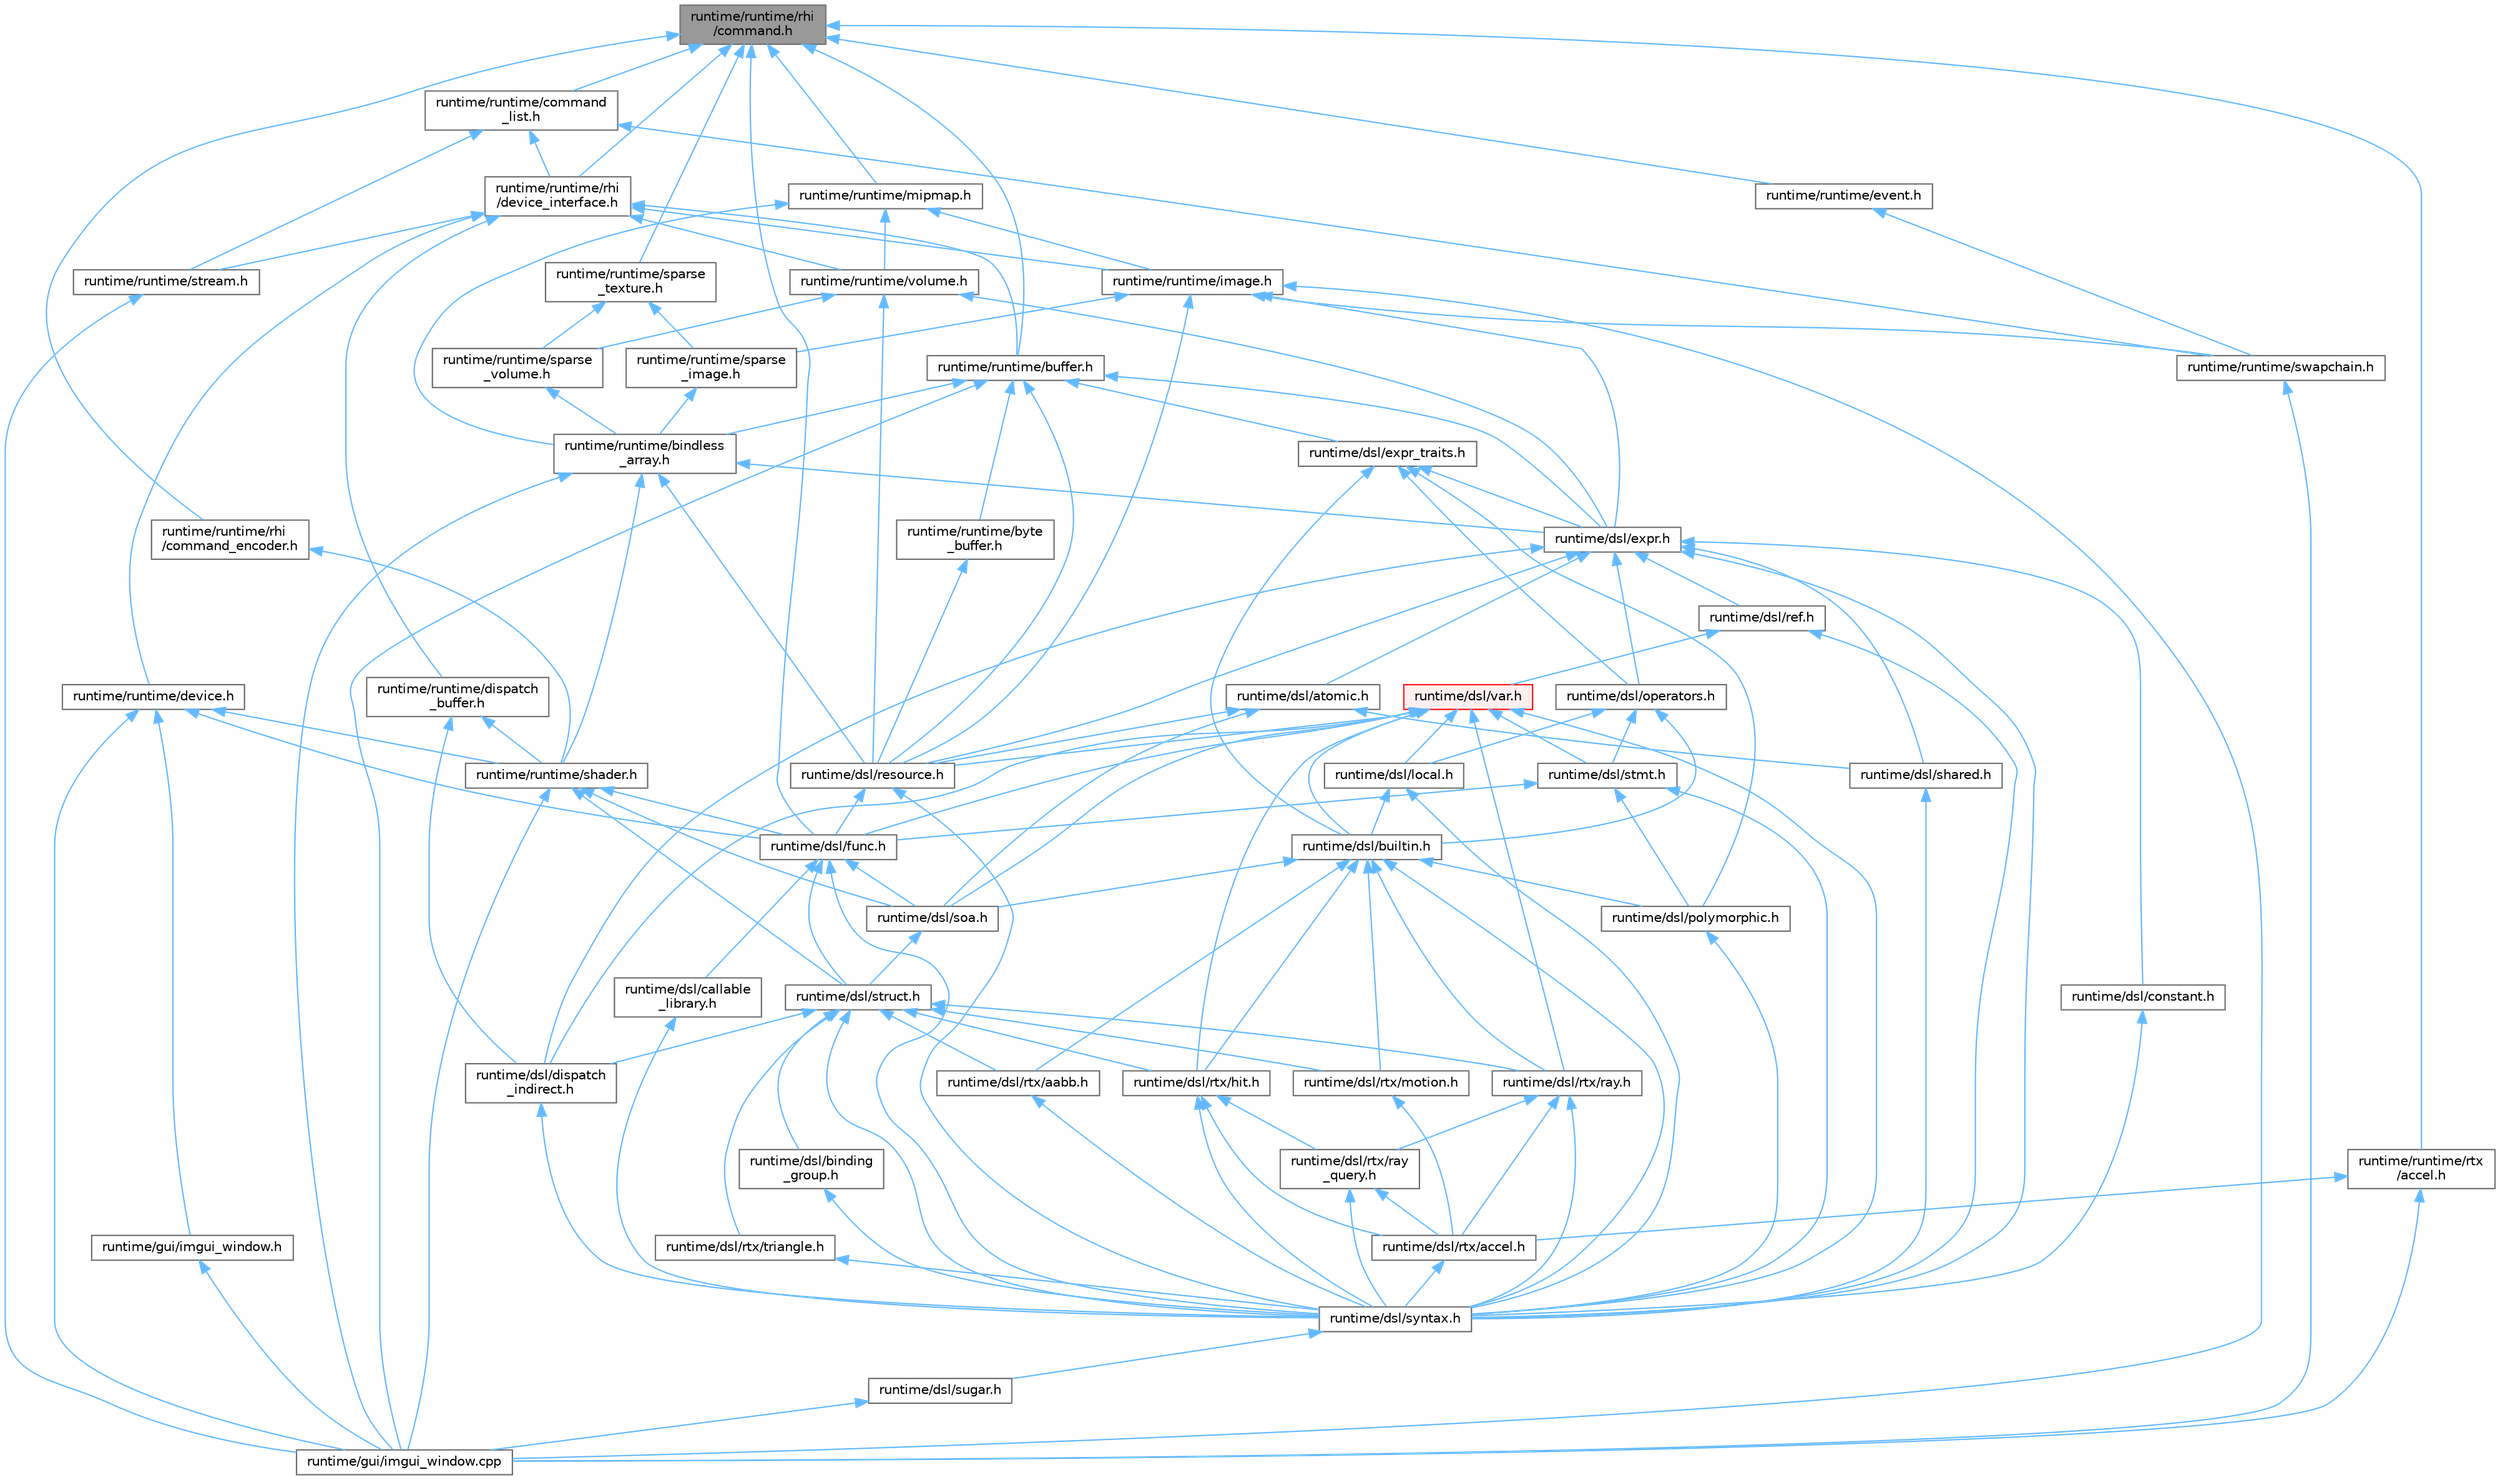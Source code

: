 digraph "runtime/runtime/rhi/command.h"
{
 // LATEX_PDF_SIZE
  bgcolor="transparent";
  edge [fontname=Helvetica,fontsize=10,labelfontname=Helvetica,labelfontsize=10];
  node [fontname=Helvetica,fontsize=10,shape=box,height=0.2,width=0.4];
  Node1 [id="Node000001",label="runtime/runtime/rhi\l/command.h",height=0.2,width=0.4,color="gray40", fillcolor="grey60", style="filled", fontcolor="black",tooltip=" "];
  Node1 -> Node2 [id="edge1_Node000001_Node000002",dir="back",color="steelblue1",style="solid",tooltip=" "];
  Node2 [id="Node000002",label="runtime/dsl/func.h",height=0.2,width=0.4,color="grey40", fillcolor="white", style="filled",URL="$func_8h.html",tooltip=" "];
  Node2 -> Node3 [id="edge2_Node000002_Node000003",dir="back",color="steelblue1",style="solid",tooltip=" "];
  Node3 [id="Node000003",label="runtime/dsl/callable\l_library.h",height=0.2,width=0.4,color="grey40", fillcolor="white", style="filled",URL="$dsl_2callable__library_8h.html",tooltip=" "];
  Node3 -> Node4 [id="edge3_Node000003_Node000004",dir="back",color="steelblue1",style="solid",tooltip=" "];
  Node4 [id="Node000004",label="runtime/dsl/syntax.h",height=0.2,width=0.4,color="grey40", fillcolor="white", style="filled",URL="$syntax_8h.html",tooltip=" "];
  Node4 -> Node5 [id="edge4_Node000004_Node000005",dir="back",color="steelblue1",style="solid",tooltip=" "];
  Node5 [id="Node000005",label="runtime/dsl/sugar.h",height=0.2,width=0.4,color="grey40", fillcolor="white", style="filled",URL="$sugar_8h.html",tooltip=" "];
  Node5 -> Node6 [id="edge5_Node000005_Node000006",dir="back",color="steelblue1",style="solid",tooltip=" "];
  Node6 [id="Node000006",label="runtime/gui/imgui_window.cpp",height=0.2,width=0.4,color="grey40", fillcolor="white", style="filled",URL="$imgui__window_8cpp.html",tooltip=" "];
  Node2 -> Node7 [id="edge6_Node000002_Node000007",dir="back",color="steelblue1",style="solid",tooltip=" "];
  Node7 [id="Node000007",label="runtime/dsl/soa.h",height=0.2,width=0.4,color="grey40", fillcolor="white", style="filled",URL="$soa_8h.html",tooltip=" "];
  Node7 -> Node8 [id="edge7_Node000007_Node000008",dir="back",color="steelblue1",style="solid",tooltip=" "];
  Node8 [id="Node000008",label="runtime/dsl/struct.h",height=0.2,width=0.4,color="grey40", fillcolor="white", style="filled",URL="$struct_8h.html",tooltip=" "];
  Node8 -> Node9 [id="edge8_Node000008_Node000009",dir="back",color="steelblue1",style="solid",tooltip=" "];
  Node9 [id="Node000009",label="runtime/dsl/binding\l_group.h",height=0.2,width=0.4,color="grey40", fillcolor="white", style="filled",URL="$binding__group_8h.html",tooltip=" "];
  Node9 -> Node4 [id="edge9_Node000009_Node000004",dir="back",color="steelblue1",style="solid",tooltip=" "];
  Node8 -> Node10 [id="edge10_Node000008_Node000010",dir="back",color="steelblue1",style="solid",tooltip=" "];
  Node10 [id="Node000010",label="runtime/dsl/dispatch\l_indirect.h",height=0.2,width=0.4,color="grey40", fillcolor="white", style="filled",URL="$dispatch__indirect_8h.html",tooltip=" "];
  Node10 -> Node4 [id="edge11_Node000010_Node000004",dir="back",color="steelblue1",style="solid",tooltip=" "];
  Node8 -> Node11 [id="edge12_Node000008_Node000011",dir="back",color="steelblue1",style="solid",tooltip=" "];
  Node11 [id="Node000011",label="runtime/dsl/rtx/aabb.h",height=0.2,width=0.4,color="grey40", fillcolor="white", style="filled",URL="$dsl_2rtx_2aabb_8h.html",tooltip=" "];
  Node11 -> Node4 [id="edge13_Node000011_Node000004",dir="back",color="steelblue1",style="solid",tooltip=" "];
  Node8 -> Node12 [id="edge14_Node000008_Node000012",dir="back",color="steelblue1",style="solid",tooltip=" "];
  Node12 [id="Node000012",label="runtime/dsl/rtx/hit.h",height=0.2,width=0.4,color="grey40", fillcolor="white", style="filled",URL="$dsl_2rtx_2hit_8h.html",tooltip=" "];
  Node12 -> Node13 [id="edge15_Node000012_Node000013",dir="back",color="steelblue1",style="solid",tooltip=" "];
  Node13 [id="Node000013",label="runtime/dsl/rtx/accel.h",height=0.2,width=0.4,color="grey40", fillcolor="white", style="filled",URL="$dsl_2rtx_2accel_8h.html",tooltip=" "];
  Node13 -> Node4 [id="edge16_Node000013_Node000004",dir="back",color="steelblue1",style="solid",tooltip=" "];
  Node12 -> Node14 [id="edge17_Node000012_Node000014",dir="back",color="steelblue1",style="solid",tooltip=" "];
  Node14 [id="Node000014",label="runtime/dsl/rtx/ray\l_query.h",height=0.2,width=0.4,color="grey40", fillcolor="white", style="filled",URL="$ray__query_8h.html",tooltip=" "];
  Node14 -> Node13 [id="edge18_Node000014_Node000013",dir="back",color="steelblue1",style="solid",tooltip=" "];
  Node14 -> Node4 [id="edge19_Node000014_Node000004",dir="back",color="steelblue1",style="solid",tooltip=" "];
  Node12 -> Node4 [id="edge20_Node000012_Node000004",dir="back",color="steelblue1",style="solid",tooltip=" "];
  Node8 -> Node15 [id="edge21_Node000008_Node000015",dir="back",color="steelblue1",style="solid",tooltip=" "];
  Node15 [id="Node000015",label="runtime/dsl/rtx/motion.h",height=0.2,width=0.4,color="grey40", fillcolor="white", style="filled",URL="$motion_8h.html",tooltip=" "];
  Node15 -> Node13 [id="edge22_Node000015_Node000013",dir="back",color="steelblue1",style="solid",tooltip=" "];
  Node8 -> Node16 [id="edge23_Node000008_Node000016",dir="back",color="steelblue1",style="solid",tooltip=" "];
  Node16 [id="Node000016",label="runtime/dsl/rtx/ray.h",height=0.2,width=0.4,color="grey40", fillcolor="white", style="filled",URL="$dsl_2rtx_2ray_8h.html",tooltip=" "];
  Node16 -> Node13 [id="edge24_Node000016_Node000013",dir="back",color="steelblue1",style="solid",tooltip=" "];
  Node16 -> Node14 [id="edge25_Node000016_Node000014",dir="back",color="steelblue1",style="solid",tooltip=" "];
  Node16 -> Node4 [id="edge26_Node000016_Node000004",dir="back",color="steelblue1",style="solid",tooltip=" "];
  Node8 -> Node17 [id="edge27_Node000008_Node000017",dir="back",color="steelblue1",style="solid",tooltip=" "];
  Node17 [id="Node000017",label="runtime/dsl/rtx/triangle.h",height=0.2,width=0.4,color="grey40", fillcolor="white", style="filled",URL="$dsl_2rtx_2triangle_8h.html",tooltip=" "];
  Node17 -> Node4 [id="edge28_Node000017_Node000004",dir="back",color="steelblue1",style="solid",tooltip=" "];
  Node8 -> Node4 [id="edge29_Node000008_Node000004",dir="back",color="steelblue1",style="solid",tooltip=" "];
  Node2 -> Node8 [id="edge30_Node000002_Node000008",dir="back",color="steelblue1",style="solid",tooltip=" "];
  Node2 -> Node4 [id="edge31_Node000002_Node000004",dir="back",color="steelblue1",style="solid",tooltip=" "];
  Node1 -> Node18 [id="edge32_Node000001_Node000018",dir="back",color="steelblue1",style="solid",tooltip=" "];
  Node18 [id="Node000018",label="runtime/runtime/buffer.h",height=0.2,width=0.4,color="grey40", fillcolor="white", style="filled",URL="$buffer_8h.html",tooltip=" "];
  Node18 -> Node19 [id="edge33_Node000018_Node000019",dir="back",color="steelblue1",style="solid",tooltip=" "];
  Node19 [id="Node000019",label="runtime/dsl/expr.h",height=0.2,width=0.4,color="grey40", fillcolor="white", style="filled",URL="$expr_8h.html",tooltip=" "];
  Node19 -> Node20 [id="edge34_Node000019_Node000020",dir="back",color="steelblue1",style="solid",tooltip=" "];
  Node20 [id="Node000020",label="runtime/dsl/atomic.h",height=0.2,width=0.4,color="grey40", fillcolor="white", style="filled",URL="$dsl_2atomic_8h.html",tooltip=" "];
  Node20 -> Node21 [id="edge35_Node000020_Node000021",dir="back",color="steelblue1",style="solid",tooltip=" "];
  Node21 [id="Node000021",label="runtime/dsl/resource.h",height=0.2,width=0.4,color="grey40", fillcolor="white", style="filled",URL="$dsl_2resource_8h.html",tooltip=" "];
  Node21 -> Node2 [id="edge36_Node000021_Node000002",dir="back",color="steelblue1",style="solid",tooltip=" "];
  Node21 -> Node4 [id="edge37_Node000021_Node000004",dir="back",color="steelblue1",style="solid",tooltip=" "];
  Node20 -> Node22 [id="edge38_Node000020_Node000022",dir="back",color="steelblue1",style="solid",tooltip=" "];
  Node22 [id="Node000022",label="runtime/dsl/shared.h",height=0.2,width=0.4,color="grey40", fillcolor="white", style="filled",URL="$shared_8h.html",tooltip=" "];
  Node22 -> Node4 [id="edge39_Node000022_Node000004",dir="back",color="steelblue1",style="solid",tooltip=" "];
  Node20 -> Node7 [id="edge40_Node000020_Node000007",dir="back",color="steelblue1",style="solid",tooltip=" "];
  Node19 -> Node23 [id="edge41_Node000019_Node000023",dir="back",color="steelblue1",style="solid",tooltip=" "];
  Node23 [id="Node000023",label="runtime/dsl/constant.h",height=0.2,width=0.4,color="grey40", fillcolor="white", style="filled",URL="$constant_8h.html",tooltip=" "];
  Node23 -> Node4 [id="edge42_Node000023_Node000004",dir="back",color="steelblue1",style="solid",tooltip=" "];
  Node19 -> Node10 [id="edge43_Node000019_Node000010",dir="back",color="steelblue1",style="solid",tooltip=" "];
  Node19 -> Node24 [id="edge44_Node000019_Node000024",dir="back",color="steelblue1",style="solid",tooltip=" "];
  Node24 [id="Node000024",label="runtime/dsl/operators.h",height=0.2,width=0.4,color="grey40", fillcolor="white", style="filled",URL="$operators_8h.html",tooltip=" "];
  Node24 -> Node25 [id="edge45_Node000024_Node000025",dir="back",color="steelblue1",style="solid",tooltip=" "];
  Node25 [id="Node000025",label="runtime/dsl/builtin.h",height=0.2,width=0.4,color="grey40", fillcolor="white", style="filled",URL="$builtin_8h.html",tooltip=" "];
  Node25 -> Node26 [id="edge46_Node000025_Node000026",dir="back",color="steelblue1",style="solid",tooltip=" "];
  Node26 [id="Node000026",label="runtime/dsl/polymorphic.h",height=0.2,width=0.4,color="grey40", fillcolor="white", style="filled",URL="$polymorphic_8h.html",tooltip=" "];
  Node26 -> Node4 [id="edge47_Node000026_Node000004",dir="back",color="steelblue1",style="solid",tooltip=" "];
  Node25 -> Node11 [id="edge48_Node000025_Node000011",dir="back",color="steelblue1",style="solid",tooltip=" "];
  Node25 -> Node12 [id="edge49_Node000025_Node000012",dir="back",color="steelblue1",style="solid",tooltip=" "];
  Node25 -> Node15 [id="edge50_Node000025_Node000015",dir="back",color="steelblue1",style="solid",tooltip=" "];
  Node25 -> Node16 [id="edge51_Node000025_Node000016",dir="back",color="steelblue1",style="solid",tooltip=" "];
  Node25 -> Node7 [id="edge52_Node000025_Node000007",dir="back",color="steelblue1",style="solid",tooltip=" "];
  Node25 -> Node4 [id="edge53_Node000025_Node000004",dir="back",color="steelblue1",style="solid",tooltip=" "];
  Node24 -> Node27 [id="edge54_Node000024_Node000027",dir="back",color="steelblue1",style="solid",tooltip=" "];
  Node27 [id="Node000027",label="runtime/dsl/local.h",height=0.2,width=0.4,color="grey40", fillcolor="white", style="filled",URL="$local_8h.html",tooltip=" "];
  Node27 -> Node25 [id="edge55_Node000027_Node000025",dir="back",color="steelblue1",style="solid",tooltip=" "];
  Node27 -> Node4 [id="edge56_Node000027_Node000004",dir="back",color="steelblue1",style="solid",tooltip=" "];
  Node24 -> Node28 [id="edge57_Node000024_Node000028",dir="back",color="steelblue1",style="solid",tooltip=" "];
  Node28 [id="Node000028",label="runtime/dsl/stmt.h",height=0.2,width=0.4,color="grey40", fillcolor="white", style="filled",URL="$stmt_8h.html",tooltip=" "];
  Node28 -> Node2 [id="edge58_Node000028_Node000002",dir="back",color="steelblue1",style="solid",tooltip=" "];
  Node28 -> Node26 [id="edge59_Node000028_Node000026",dir="back",color="steelblue1",style="solid",tooltip=" "];
  Node28 -> Node4 [id="edge60_Node000028_Node000004",dir="back",color="steelblue1",style="solid",tooltip=" "];
  Node19 -> Node29 [id="edge61_Node000019_Node000029",dir="back",color="steelblue1",style="solid",tooltip=" "];
  Node29 [id="Node000029",label="runtime/dsl/ref.h",height=0.2,width=0.4,color="grey40", fillcolor="white", style="filled",URL="$ref_8h.html",tooltip=" "];
  Node29 -> Node4 [id="edge62_Node000029_Node000004",dir="back",color="steelblue1",style="solid",tooltip=" "];
  Node29 -> Node30 [id="edge63_Node000029_Node000030",dir="back",color="steelblue1",style="solid",tooltip=" "];
  Node30 [id="Node000030",label="runtime/dsl/var.h",height=0.2,width=0.4,color="red", fillcolor="#FFF0F0", style="filled",URL="$var_8h.html",tooltip=" "];
  Node30 -> Node25 [id="edge64_Node000030_Node000025",dir="back",color="steelblue1",style="solid",tooltip=" "];
  Node30 -> Node10 [id="edge65_Node000030_Node000010",dir="back",color="steelblue1",style="solid",tooltip=" "];
  Node30 -> Node2 [id="edge66_Node000030_Node000002",dir="back",color="steelblue1",style="solid",tooltip=" "];
  Node30 -> Node27 [id="edge67_Node000030_Node000027",dir="back",color="steelblue1",style="solid",tooltip=" "];
  Node30 -> Node21 [id="edge68_Node000030_Node000021",dir="back",color="steelblue1",style="solid",tooltip=" "];
  Node30 -> Node12 [id="edge69_Node000030_Node000012",dir="back",color="steelblue1",style="solid",tooltip=" "];
  Node30 -> Node16 [id="edge70_Node000030_Node000016",dir="back",color="steelblue1",style="solid",tooltip=" "];
  Node30 -> Node7 [id="edge71_Node000030_Node000007",dir="back",color="steelblue1",style="solid",tooltip=" "];
  Node30 -> Node28 [id="edge72_Node000030_Node000028",dir="back",color="steelblue1",style="solid",tooltip=" "];
  Node30 -> Node4 [id="edge73_Node000030_Node000004",dir="back",color="steelblue1",style="solid",tooltip=" "];
  Node19 -> Node21 [id="edge74_Node000019_Node000021",dir="back",color="steelblue1",style="solid",tooltip=" "];
  Node19 -> Node22 [id="edge75_Node000019_Node000022",dir="back",color="steelblue1",style="solid",tooltip=" "];
  Node19 -> Node4 [id="edge76_Node000019_Node000004",dir="back",color="steelblue1",style="solid",tooltip=" "];
  Node18 -> Node32 [id="edge77_Node000018_Node000032",dir="back",color="steelblue1",style="solid",tooltip=" "];
  Node32 [id="Node000032",label="runtime/dsl/expr_traits.h",height=0.2,width=0.4,color="grey40", fillcolor="white", style="filled",URL="$expr__traits_8h.html",tooltip=" "];
  Node32 -> Node25 [id="edge78_Node000032_Node000025",dir="back",color="steelblue1",style="solid",tooltip=" "];
  Node32 -> Node19 [id="edge79_Node000032_Node000019",dir="back",color="steelblue1",style="solid",tooltip=" "];
  Node32 -> Node24 [id="edge80_Node000032_Node000024",dir="back",color="steelblue1",style="solid",tooltip=" "];
  Node32 -> Node26 [id="edge81_Node000032_Node000026",dir="back",color="steelblue1",style="solid",tooltip=" "];
  Node18 -> Node21 [id="edge82_Node000018_Node000021",dir="back",color="steelblue1",style="solid",tooltip=" "];
  Node18 -> Node6 [id="edge83_Node000018_Node000006",dir="back",color="steelblue1",style="solid",tooltip=" "];
  Node18 -> Node33 [id="edge84_Node000018_Node000033",dir="back",color="steelblue1",style="solid",tooltip=" "];
  Node33 [id="Node000033",label="runtime/runtime/bindless\l_array.h",height=0.2,width=0.4,color="grey40", fillcolor="white", style="filled",URL="$bindless__array_8h.html",tooltip=" "];
  Node33 -> Node19 [id="edge85_Node000033_Node000019",dir="back",color="steelblue1",style="solid",tooltip=" "];
  Node33 -> Node21 [id="edge86_Node000033_Node000021",dir="back",color="steelblue1",style="solid",tooltip=" "];
  Node33 -> Node6 [id="edge87_Node000033_Node000006",dir="back",color="steelblue1",style="solid",tooltip=" "];
  Node33 -> Node34 [id="edge88_Node000033_Node000034",dir="back",color="steelblue1",style="solid",tooltip=" "];
  Node34 [id="Node000034",label="runtime/runtime/shader.h",height=0.2,width=0.4,color="grey40", fillcolor="white", style="filled",URL="$shader_8h.html",tooltip=" "];
  Node34 -> Node2 [id="edge89_Node000034_Node000002",dir="back",color="steelblue1",style="solid",tooltip=" "];
  Node34 -> Node7 [id="edge90_Node000034_Node000007",dir="back",color="steelblue1",style="solid",tooltip=" "];
  Node34 -> Node8 [id="edge91_Node000034_Node000008",dir="back",color="steelblue1",style="solid",tooltip=" "];
  Node34 -> Node6 [id="edge92_Node000034_Node000006",dir="back",color="steelblue1",style="solid",tooltip=" "];
  Node18 -> Node35 [id="edge93_Node000018_Node000035",dir="back",color="steelblue1",style="solid",tooltip=" "];
  Node35 [id="Node000035",label="runtime/runtime/byte\l_buffer.h",height=0.2,width=0.4,color="grey40", fillcolor="white", style="filled",URL="$byte__buffer_8h.html",tooltip=" "];
  Node35 -> Node21 [id="edge94_Node000035_Node000021",dir="back",color="steelblue1",style="solid",tooltip=" "];
  Node1 -> Node36 [id="edge95_Node000001_Node000036",dir="back",color="steelblue1",style="solid",tooltip=" "];
  Node36 [id="Node000036",label="runtime/runtime/command\l_list.h",height=0.2,width=0.4,color="grey40", fillcolor="white", style="filled",URL="$command__list_8h.html",tooltip=" "];
  Node36 -> Node37 [id="edge96_Node000036_Node000037",dir="back",color="steelblue1",style="solid",tooltip=" "];
  Node37 [id="Node000037",label="runtime/runtime/rhi\l/device_interface.h",height=0.2,width=0.4,color="grey40", fillcolor="white", style="filled",URL="$device__interface_8h.html",tooltip=" "];
  Node37 -> Node18 [id="edge97_Node000037_Node000018",dir="back",color="steelblue1",style="solid",tooltip=" "];
  Node37 -> Node38 [id="edge98_Node000037_Node000038",dir="back",color="steelblue1",style="solid",tooltip=" "];
  Node38 [id="Node000038",label="runtime/runtime/device.h",height=0.2,width=0.4,color="grey40", fillcolor="white", style="filled",URL="$device_8h.html",tooltip=" "];
  Node38 -> Node2 [id="edge99_Node000038_Node000002",dir="back",color="steelblue1",style="solid",tooltip=" "];
  Node38 -> Node6 [id="edge100_Node000038_Node000006",dir="back",color="steelblue1",style="solid",tooltip=" "];
  Node38 -> Node39 [id="edge101_Node000038_Node000039",dir="back",color="steelblue1",style="solid",tooltip=" "];
  Node39 [id="Node000039",label="runtime/gui/imgui_window.h",height=0.2,width=0.4,color="grey40", fillcolor="white", style="filled",URL="$imgui__window_8h.html",tooltip=" "];
  Node39 -> Node6 [id="edge102_Node000039_Node000006",dir="back",color="steelblue1",style="solid",tooltip=" "];
  Node38 -> Node34 [id="edge103_Node000038_Node000034",dir="back",color="steelblue1",style="solid",tooltip=" "];
  Node37 -> Node40 [id="edge104_Node000037_Node000040",dir="back",color="steelblue1",style="solid",tooltip=" "];
  Node40 [id="Node000040",label="runtime/runtime/dispatch\l_buffer.h",height=0.2,width=0.4,color="grey40", fillcolor="white", style="filled",URL="$dispatch__buffer_8h.html",tooltip=" "];
  Node40 -> Node10 [id="edge105_Node000040_Node000010",dir="back",color="steelblue1",style="solid",tooltip=" "];
  Node40 -> Node34 [id="edge106_Node000040_Node000034",dir="back",color="steelblue1",style="solid",tooltip=" "];
  Node37 -> Node41 [id="edge107_Node000037_Node000041",dir="back",color="steelblue1",style="solid",tooltip=" "];
  Node41 [id="Node000041",label="runtime/runtime/image.h",height=0.2,width=0.4,color="grey40", fillcolor="white", style="filled",URL="$image_8h.html",tooltip=" "];
  Node41 -> Node19 [id="edge108_Node000041_Node000019",dir="back",color="steelblue1",style="solid",tooltip=" "];
  Node41 -> Node21 [id="edge109_Node000041_Node000021",dir="back",color="steelblue1",style="solid",tooltip=" "];
  Node41 -> Node6 [id="edge110_Node000041_Node000006",dir="back",color="steelblue1",style="solid",tooltip=" "];
  Node41 -> Node42 [id="edge111_Node000041_Node000042",dir="back",color="steelblue1",style="solid",tooltip=" "];
  Node42 [id="Node000042",label="runtime/runtime/sparse\l_image.h",height=0.2,width=0.4,color="grey40", fillcolor="white", style="filled",URL="$sparse__image_8h.html",tooltip=" "];
  Node42 -> Node33 [id="edge112_Node000042_Node000033",dir="back",color="steelblue1",style="solid",tooltip=" "];
  Node41 -> Node43 [id="edge113_Node000041_Node000043",dir="back",color="steelblue1",style="solid",tooltip=" "];
  Node43 [id="Node000043",label="runtime/runtime/swapchain.h",height=0.2,width=0.4,color="grey40", fillcolor="white", style="filled",URL="$swapchain_8h.html",tooltip=" "];
  Node43 -> Node6 [id="edge114_Node000043_Node000006",dir="back",color="steelblue1",style="solid",tooltip=" "];
  Node37 -> Node44 [id="edge115_Node000037_Node000044",dir="back",color="steelblue1",style="solid",tooltip=" "];
  Node44 [id="Node000044",label="runtime/runtime/stream.h",height=0.2,width=0.4,color="grey40", fillcolor="white", style="filled",URL="$stream_8h.html",tooltip=" "];
  Node44 -> Node6 [id="edge116_Node000044_Node000006",dir="back",color="steelblue1",style="solid",tooltip=" "];
  Node37 -> Node45 [id="edge117_Node000037_Node000045",dir="back",color="steelblue1",style="solid",tooltip=" "];
  Node45 [id="Node000045",label="runtime/runtime/volume.h",height=0.2,width=0.4,color="grey40", fillcolor="white", style="filled",URL="$volume_8h.html",tooltip=" "];
  Node45 -> Node19 [id="edge118_Node000045_Node000019",dir="back",color="steelblue1",style="solid",tooltip=" "];
  Node45 -> Node21 [id="edge119_Node000045_Node000021",dir="back",color="steelblue1",style="solid",tooltip=" "];
  Node45 -> Node46 [id="edge120_Node000045_Node000046",dir="back",color="steelblue1",style="solid",tooltip=" "];
  Node46 [id="Node000046",label="runtime/runtime/sparse\l_volume.h",height=0.2,width=0.4,color="grey40", fillcolor="white", style="filled",URL="$sparse__volume_8h.html",tooltip=" "];
  Node46 -> Node33 [id="edge121_Node000046_Node000033",dir="back",color="steelblue1",style="solid",tooltip=" "];
  Node36 -> Node44 [id="edge122_Node000036_Node000044",dir="back",color="steelblue1",style="solid",tooltip=" "];
  Node36 -> Node43 [id="edge123_Node000036_Node000043",dir="back",color="steelblue1",style="solid",tooltip=" "];
  Node1 -> Node47 [id="edge124_Node000001_Node000047",dir="back",color="steelblue1",style="solid",tooltip=" "];
  Node47 [id="Node000047",label="runtime/runtime/event.h",height=0.2,width=0.4,color="grey40", fillcolor="white", style="filled",URL="$event_8h.html",tooltip=" "];
  Node47 -> Node43 [id="edge125_Node000047_Node000043",dir="back",color="steelblue1",style="solid",tooltip=" "];
  Node1 -> Node48 [id="edge126_Node000001_Node000048",dir="back",color="steelblue1",style="solid",tooltip=" "];
  Node48 [id="Node000048",label="runtime/runtime/mipmap.h",height=0.2,width=0.4,color="grey40", fillcolor="white", style="filled",URL="$mipmap_8h.html",tooltip=" "];
  Node48 -> Node33 [id="edge127_Node000048_Node000033",dir="back",color="steelblue1",style="solid",tooltip=" "];
  Node48 -> Node41 [id="edge128_Node000048_Node000041",dir="back",color="steelblue1",style="solid",tooltip=" "];
  Node48 -> Node45 [id="edge129_Node000048_Node000045",dir="back",color="steelblue1",style="solid",tooltip=" "];
  Node1 -> Node49 [id="edge130_Node000001_Node000049",dir="back",color="steelblue1",style="solid",tooltip=" "];
  Node49 [id="Node000049",label="runtime/runtime/rhi\l/command_encoder.h",height=0.2,width=0.4,color="grey40", fillcolor="white", style="filled",URL="$command__encoder_8h.html",tooltip=" "];
  Node49 -> Node34 [id="edge131_Node000049_Node000034",dir="back",color="steelblue1",style="solid",tooltip=" "];
  Node1 -> Node37 [id="edge132_Node000001_Node000037",dir="back",color="steelblue1",style="solid",tooltip=" "];
  Node1 -> Node50 [id="edge133_Node000001_Node000050",dir="back",color="steelblue1",style="solid",tooltip=" "];
  Node50 [id="Node000050",label="runtime/runtime/rtx\l/accel.h",height=0.2,width=0.4,color="grey40", fillcolor="white", style="filled",URL="$runtime_2rtx_2accel_8h.html",tooltip=" "];
  Node50 -> Node13 [id="edge134_Node000050_Node000013",dir="back",color="steelblue1",style="solid",tooltip=" "];
  Node50 -> Node6 [id="edge135_Node000050_Node000006",dir="back",color="steelblue1",style="solid",tooltip=" "];
  Node1 -> Node51 [id="edge136_Node000001_Node000051",dir="back",color="steelblue1",style="solid",tooltip=" "];
  Node51 [id="Node000051",label="runtime/runtime/sparse\l_texture.h",height=0.2,width=0.4,color="grey40", fillcolor="white", style="filled",URL="$sparse__texture_8h.html",tooltip=" "];
  Node51 -> Node42 [id="edge137_Node000051_Node000042",dir="back",color="steelblue1",style="solid",tooltip=" "];
  Node51 -> Node46 [id="edge138_Node000051_Node000046",dir="back",color="steelblue1",style="solid",tooltip=" "];
}
